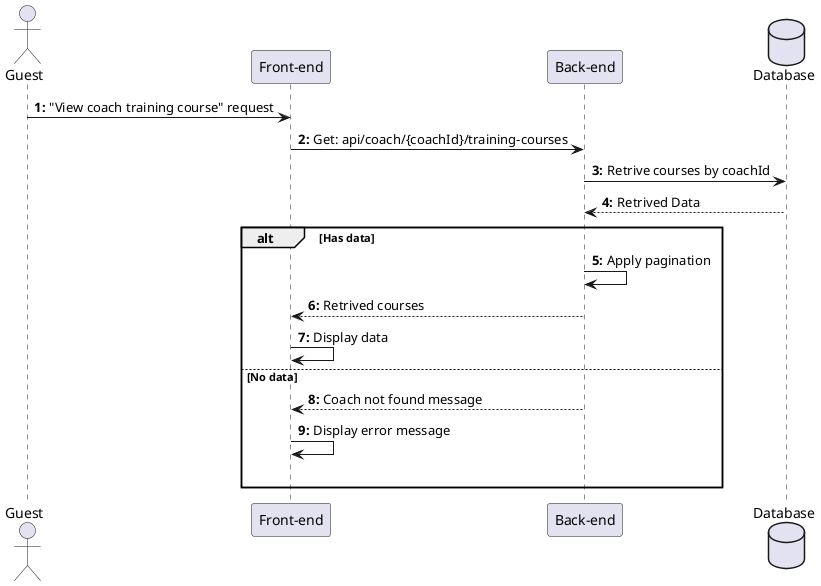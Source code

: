 @startuml ViewTrainingCourseOfCoach

actor Guest as user
participant "Front-end" as client
participant "Back-end" as server 
database "Database" as db

autonumber "<b>0:"

user -> client : "View coach training course" request 
client -> server : Get: api/coach/{coachId}/training-courses
server -> db : Retrive courses by coachId
db --> server : Retrived Data

alt Has data
    server -> server : Apply pagination
    server --> client : Retrived courses
    client -> client : Display data

else No data
    server --> client : Coach not found message
    client -> client : Display error message 
    |||
end 
@enduml